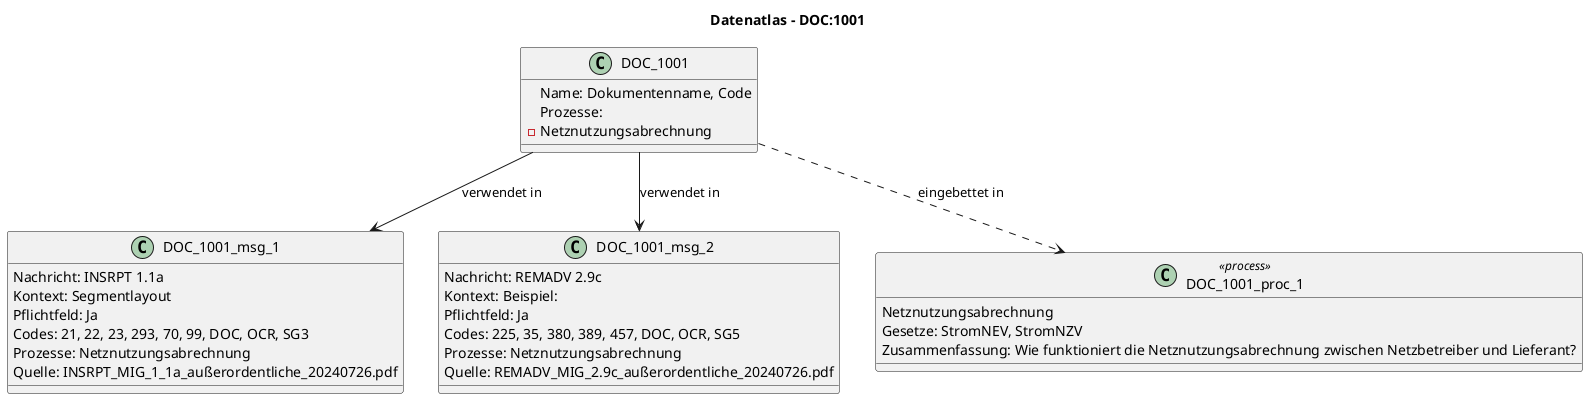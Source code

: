 @startuml
title Datenatlas – DOC:1001
class DOC_1001 {
  Name: Dokumentenname, Code
  Prozesse:
    - Netznutzungsabrechnung
}
class DOC_1001_msg_1 {
  Nachricht: INSRPT 1.1a
  Kontext: Segmentlayout
  Pflichtfeld: Ja
  Codes: 21, 22, 23, 293, 70, 99, DOC, OCR, SG3
  Prozesse: Netznutzungsabrechnung
  Quelle: INSRPT_MIG_1_1a_außerordentliche_20240726.pdf
}
DOC_1001 --> DOC_1001_msg_1 : verwendet in
class DOC_1001_msg_2 {
  Nachricht: REMADV 2.9c
  Kontext: Beispiel:
  Pflichtfeld: Ja
  Codes: 225, 35, 380, 389, 457, DOC, OCR, SG5
  Prozesse: Netznutzungsabrechnung
  Quelle: REMADV_MIG_2.9c_außerordentliche_20240726.pdf
}
DOC_1001 --> DOC_1001_msg_2 : verwendet in
class DOC_1001_proc_1 <<process>> {
  Netznutzungsabrechnung
  Gesetze: StromNEV, StromNZV
  Zusammenfassung: Wie funktioniert die Netznutzungsabrechnung zwischen Netzbetreiber und Lieferant?
}
DOC_1001 ..> DOC_1001_proc_1 : eingebettet in
@enduml
